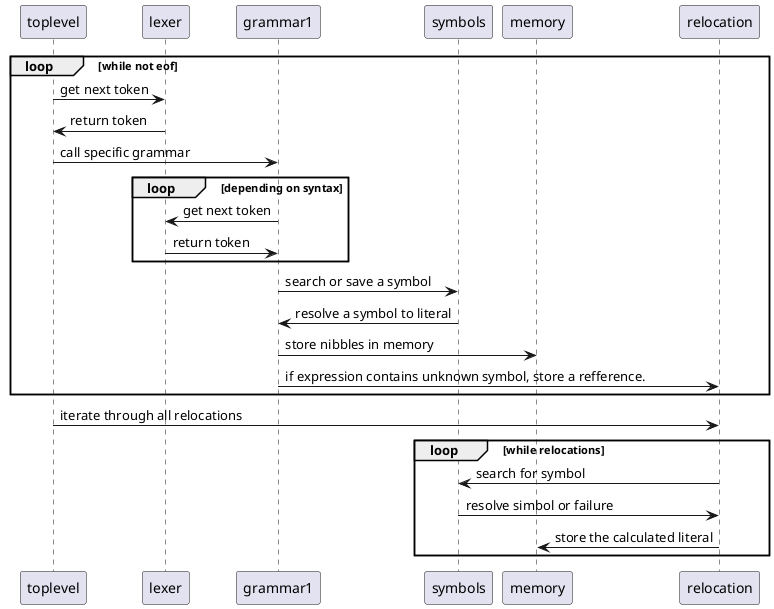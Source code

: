 @startuml
loop while not eof
toplevel -> lexer : get next token
 toplevel <- lexer: return token
 toplevel -> grammar1: call specific grammar
 loop depending on syntax
  grammar1 -> lexer: get next token
  grammar1 <- lexer: return token
 end
 grammar1 -> symbols: search or save a symbol
 grammar1 <- symbols: resolve a symbol to literal
 grammar1 -> memory: store nibbles in memory
 grammar1 -> relocation: if expression contains unknown symbol, store a refference.
end
toplevel ->relocation: iterate through all relocations
loop while relocations 
symbols <- relocation: search for symbol
symbols -> relocation: resolve simbol or failure
memory <- relocation: store the calculated literal
end
@enduml
